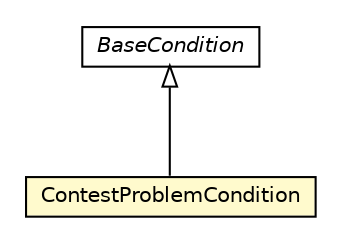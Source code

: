 #!/usr/local/bin/dot
#
# Class diagram 
# Generated by UMLGraph version 5.1 (http://www.umlgraph.org/)
#

digraph G {
	edge [fontname="Helvetica",fontsize=10,labelfontname="Helvetica",labelfontsize=10];
	node [fontname="Helvetica",fontsize=10,shape=plaintext];
	nodesep=0.25;
	ranksep=0.5;
	// cn.edu.uestc.acmicpc.db.condition.impl.ContestProblemCondition
	c3228 [label=<<table title="cn.edu.uestc.acmicpc.db.condition.impl.ContestProblemCondition" border="0" cellborder="1" cellspacing="0" cellpadding="2" port="p" bgcolor="lemonChiffon" href="./ContestProblemCondition.html">
		<tr><td><table border="0" cellspacing="0" cellpadding="1">
<tr><td align="center" balign="center"> ContestProblemCondition </td></tr>
		</table></td></tr>
		</table>>, fontname="Helvetica", fontcolor="black", fontsize=10.0];
	// cn.edu.uestc.acmicpc.db.condition.base.BaseCondition
	c3239 [label=<<table title="cn.edu.uestc.acmicpc.db.condition.base.BaseCondition" border="0" cellborder="1" cellspacing="0" cellpadding="2" port="p" href="../base/BaseCondition.html">
		<tr><td><table border="0" cellspacing="0" cellpadding="1">
<tr><td align="center" balign="center"><font face="Helvetica-Oblique"> BaseCondition </font></td></tr>
		</table></td></tr>
		</table>>, fontname="Helvetica", fontcolor="black", fontsize=10.0];
	//cn.edu.uestc.acmicpc.db.condition.impl.ContestProblemCondition extends cn.edu.uestc.acmicpc.db.condition.base.BaseCondition
	c3239:p -> c3228:p [dir=back,arrowtail=empty];
}

